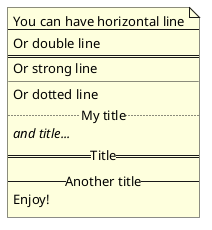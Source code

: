 @startuml
note as n
You can have horizontal line
----
Or double line
====
Or strong line
____
Or dotted line
..My title..
//and title... //
==Title==
--Another title--
Enjoy!
end note
@enduml

